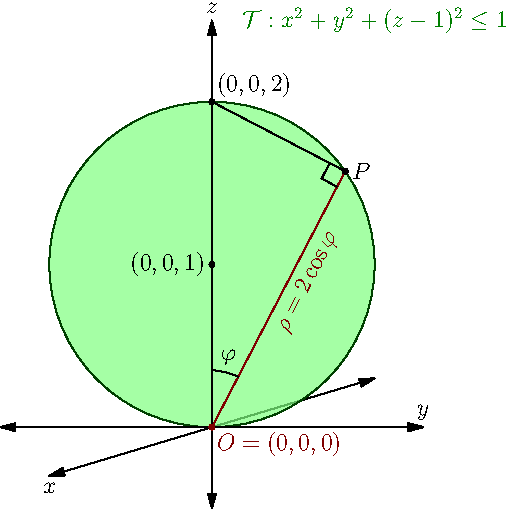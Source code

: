 import geometry;
usepackage("amsmath");
usepackage("amssymb");

size(9cm);

pair O = (0,0);
pair A = (0,2);
pair M = (O+A)/2;
pair P = M + dir(35);

label("$x$", (-1,-0.3), dir(-90));
draw((-1,-0.3)--(1,0.3), Arrows);
filldraw(circle(M, 1), opacity(0.7)+lightgreen, darkgreen);
draw((0,-0.5)--(0,2.5), Arrows);
draw((-1.3,0)--(1.3,0), Arrows);
label("$y$", (1.3,0), dir(90));
label("$z$", (0,2.5), dir(90));
dot("$O=(0,0,0)$", (0,0), dir(315), brown);
dot("$(0,0,2)$", (0,2), dir(45));
draw(A--P);
draw(O--P, brown);
dot("$P$", P, dir(0));
markangle("$\varphi$", P, O, A, black);
markrightangle(A, P, O, black);
label(rotate(degrees(P)) * "$\rho = 2 \cos \varphi$", 0.6*P, dir(P)*dir(-90), brown);
dot("$(0,0,1)$", (0,1), dir(180));

label("$\mathcal{T}: x^2 + y^2 + (z-1)^2 \le 1$", (1,2.5), deepgreen);
